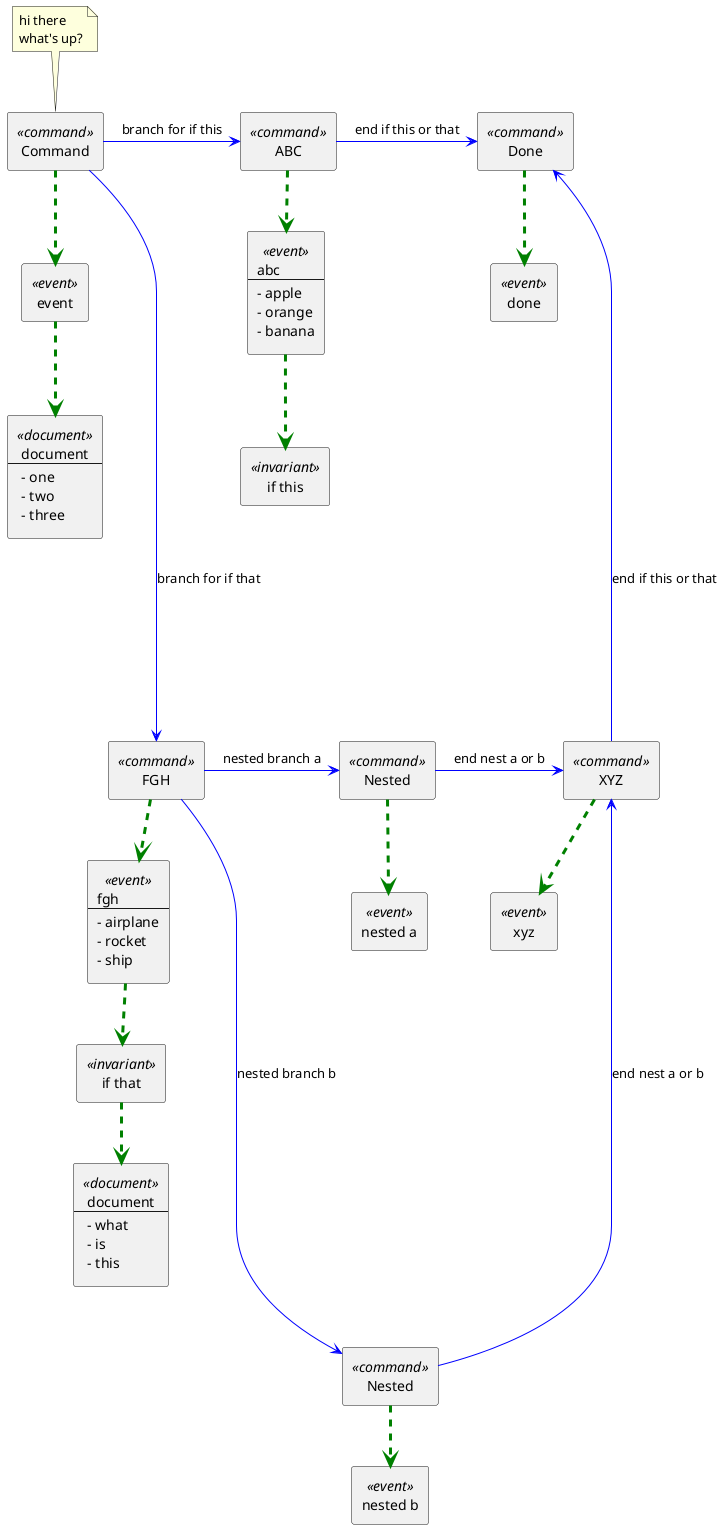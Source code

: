 @startuml
skinparam componentStyle rectangle
skinparam rectangle {
	backgroundColor<<event>> Orange
	backgroundColor<<command>> LightBlue
	backgroundColor<<external>> Pink
	backgroundColor<<document>> Green
	backgroundColor<<invariant>> Yellow
}
component C0 <<command>> [
Command
]
note top of C0
hi there
what's up?
end note
component C3 <<event>> [
event
]
C0 .[#green,thickness=3].> C3
component C4 <<document>> [
document
---
- one
- two
- three
]
C3 .[#green,thickness=3].> C4
component C6 <<command>> [
ABC
]
C0 -[hidden]right-> C6
component C7 <<event>> [
abc 
---
- apple
- orange
- banana
]
C6 .[#green,thickness=3].> C7
component C8 <<invariant>> [ 
if this
]
C7 .[#green,thickness=3].> C8
component C10 <<command>> [
FGH
]
C8 ---[hidden]-> C10
component C11 <<event>> [
fgh 
---
- airplane
- rocket
- ship
]
C10 .[#green,thickness=3].> C11
component C12 <<invariant>> [ 
if that
]
C11 .[#green,thickness=3].> C12
component C13 <<document>> [
document
---
- what
- is
- this
]
C12 .[#green,thickness=3].> C13
component C15 <<command>> [
Nested
]
C10 -[hidden]right-> C15
component C16 <<event>> [
nested a
]
C15 .[#green,thickness=3].> C16
component C18 <<command>> [
Nested
]
C16 ---[hidden]-> C18
component C19 <<event>> [
nested b
]
C18 .[#green,thickness=3].> C19
component C21 <<command>> [
XYZ
]
C15 -[hidden]right-> C21
component C22 <<event>> [
xyz
]
C21 .[#green,thickness=3].> C22
component C24 <<command>> [
Done
]
C6 -[hidden]right-> C24
component C25 <<event>> [
done
]
C24 .[#green,thickness=3].> C25
C0 -[#Blue]> C6: branch for if this
C0 -[#Blue]> C10: branch for if that
C10 -[#Blue]> C15: nested branch a
C10 -[#Blue]> C18: nested branch b
C15 -[#Blue]> C21: end nest a or b
C18 -[#Blue]up-> C21: end nest a or b
C6 -[#Blue]> C24: end if this or that
C21 -[#Blue]up-> C24: end if this or that
@enduml
